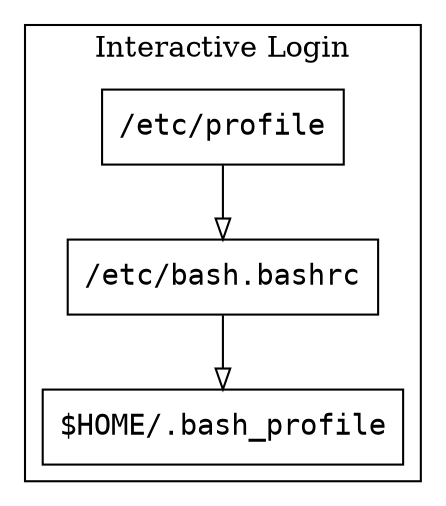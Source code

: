digraph {
  node [
    shape=box,
    fontname=mono,
  ];

  edge [
    arrowhead=empty
  ];

  il_etc_bashrc   [ label="/etc/bash.bashrc"    ];
  il_etc_profile  [ label="/etc/profile"        ];
  il_user_profile [ label="$HOME/.bash_profile" ];

  subgraph cluster_il {
    label="Interactive Login";
    il_etc_profile -> il_etc_bashrc;
    il_etc_bashrc -> il_user_profile;
  }
}

